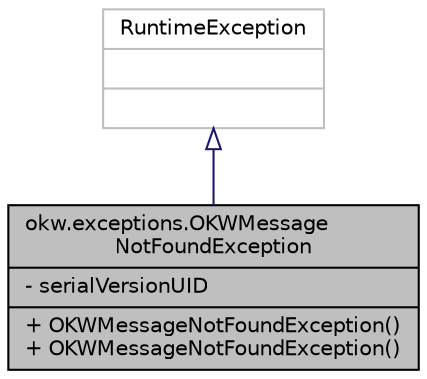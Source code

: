 digraph "okw.exceptions.OKWMessageNotFoundException"
{
 // INTERACTIVE_SVG=YES
 // LATEX_PDF_SIZE
  edge [fontname="Helvetica",fontsize="10",labelfontname="Helvetica",labelfontsize="10"];
  node [fontname="Helvetica",fontsize="10",shape=record];
  Node1 [label="{okw.exceptions.OKWMessage\lNotFoundException\n|- serialVersionUID\l|+ OKWMessageNotFoundException()\l+ OKWMessageNotFoundException()\l}",height=0.2,width=0.4,color="black", fillcolor="grey75", style="filled", fontcolor="black",tooltip="Die Ausnahme OKWMessageNotFoundException wird ausgelöst, wenn ein Nachrichten-Eintrag in einer XML/Lo..."];
  Node2 -> Node1 [dir="back",color="midnightblue",fontsize="10",style="solid",arrowtail="onormal",fontname="Helvetica"];
  Node2 [label="{RuntimeException\n||}",height=0.2,width=0.4,color="grey75", fillcolor="white", style="filled",tooltip=" "];
}
